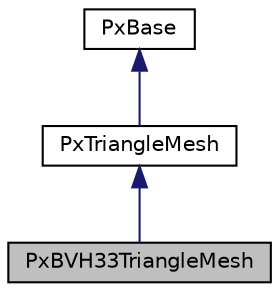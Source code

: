 digraph "PxBVH33TriangleMesh"
{
  edge [fontname="Helvetica",fontsize="10",labelfontname="Helvetica",labelfontsize="10"];
  node [fontname="Helvetica",fontsize="10",shape=record];
  Node0 [label="PxBVH33TriangleMesh",height=0.2,width=0.4,color="black", fillcolor="grey75", style="filled", fontcolor="black"];
  Node1 -> Node0 [dir="back",color="midnightblue",fontsize="10",style="solid",fontname="Helvetica"];
  Node1 [label="PxTriangleMesh",height=0.2,width=0.4,color="black", fillcolor="white", style="filled",URL="$classPxTriangleMesh.html",tooltip="A triangle mesh, also called a &#39;polygon soup&#39;. "];
  Node2 -> Node1 [dir="back",color="midnightblue",fontsize="10",style="solid",fontname="Helvetica"];
  Node2 [label="PxBase",height=0.2,width=0.4,color="black", fillcolor="white", style="filled",URL="$classPxBase.html",tooltip="Base class for objects that can be members of a PxCollection. "];
}
